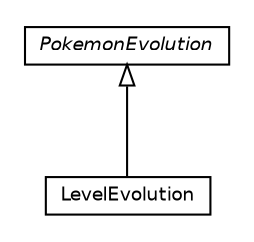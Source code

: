 #!/usr/local/bin/dot
#
# Class diagram 
# Generated by UMLGraph version 5.2 (http://www.umlgraph.org/)
#

digraph G {
	edge [fontname="Helvetica",fontsize=10,labelfontname="Helvetica",labelfontsize=10];
	node [fontname="Helvetica",fontsize=10,shape=plaintext];
	nodesep=0.25;
	ranksep=0.5;
	// org.jpokemon.pmapi.pokemon.evolution.PokemonEvolution
	c181 [label=<<table title="org.jpokemon.pmapi.pokemon.evolution.PokemonEvolution" border="0" cellborder="1" cellspacing="0" cellpadding="2" port="p" href="./PokemonEvolution.html">
		<tr><td><table border="0" cellspacing="0" cellpadding="1">
<tr><td align="center" balign="center"><font face="Helvetica-Oblique"> PokemonEvolution </font></td></tr>
		</table></td></tr>
		</table>>, fontname="Helvetica", fontcolor="black", fontsize=9.0];
	// org.jpokemon.pmapi.pokemon.evolution.LevelEvolution
	c182 [label=<<table title="org.jpokemon.pmapi.pokemon.evolution.LevelEvolution" border="0" cellborder="1" cellspacing="0" cellpadding="2" port="p" href="./LevelEvolution.html">
		<tr><td><table border="0" cellspacing="0" cellpadding="1">
<tr><td align="center" balign="center"> LevelEvolution </td></tr>
		</table></td></tr>
		</table>>, fontname="Helvetica", fontcolor="black", fontsize=9.0];
	//org.jpokemon.pmapi.pokemon.evolution.LevelEvolution extends org.jpokemon.pmapi.pokemon.evolution.PokemonEvolution
	c181:p -> c182:p [dir=back,arrowtail=empty];
}

